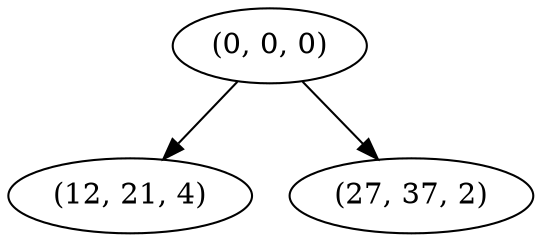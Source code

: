 digraph tree {
    "(0, 0, 0)";
    "(12, 21, 4)";
    "(27, 37, 2)";
    "(0, 0, 0)" -> "(12, 21, 4)";
    "(0, 0, 0)" -> "(27, 37, 2)";
}
